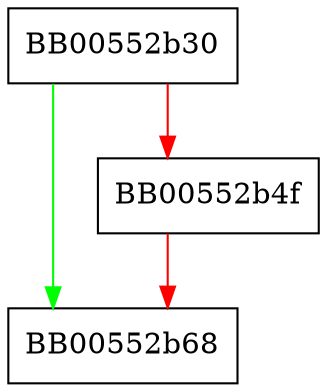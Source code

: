 digraph OSSL_CMP_ITAV_new0_certProfile {
  node [shape="box"];
  graph [splines=ortho];
  BB00552b30 -> BB00552b68 [color="green"];
  BB00552b30 -> BB00552b4f [color="red"];
  BB00552b4f -> BB00552b68 [color="red"];
}
